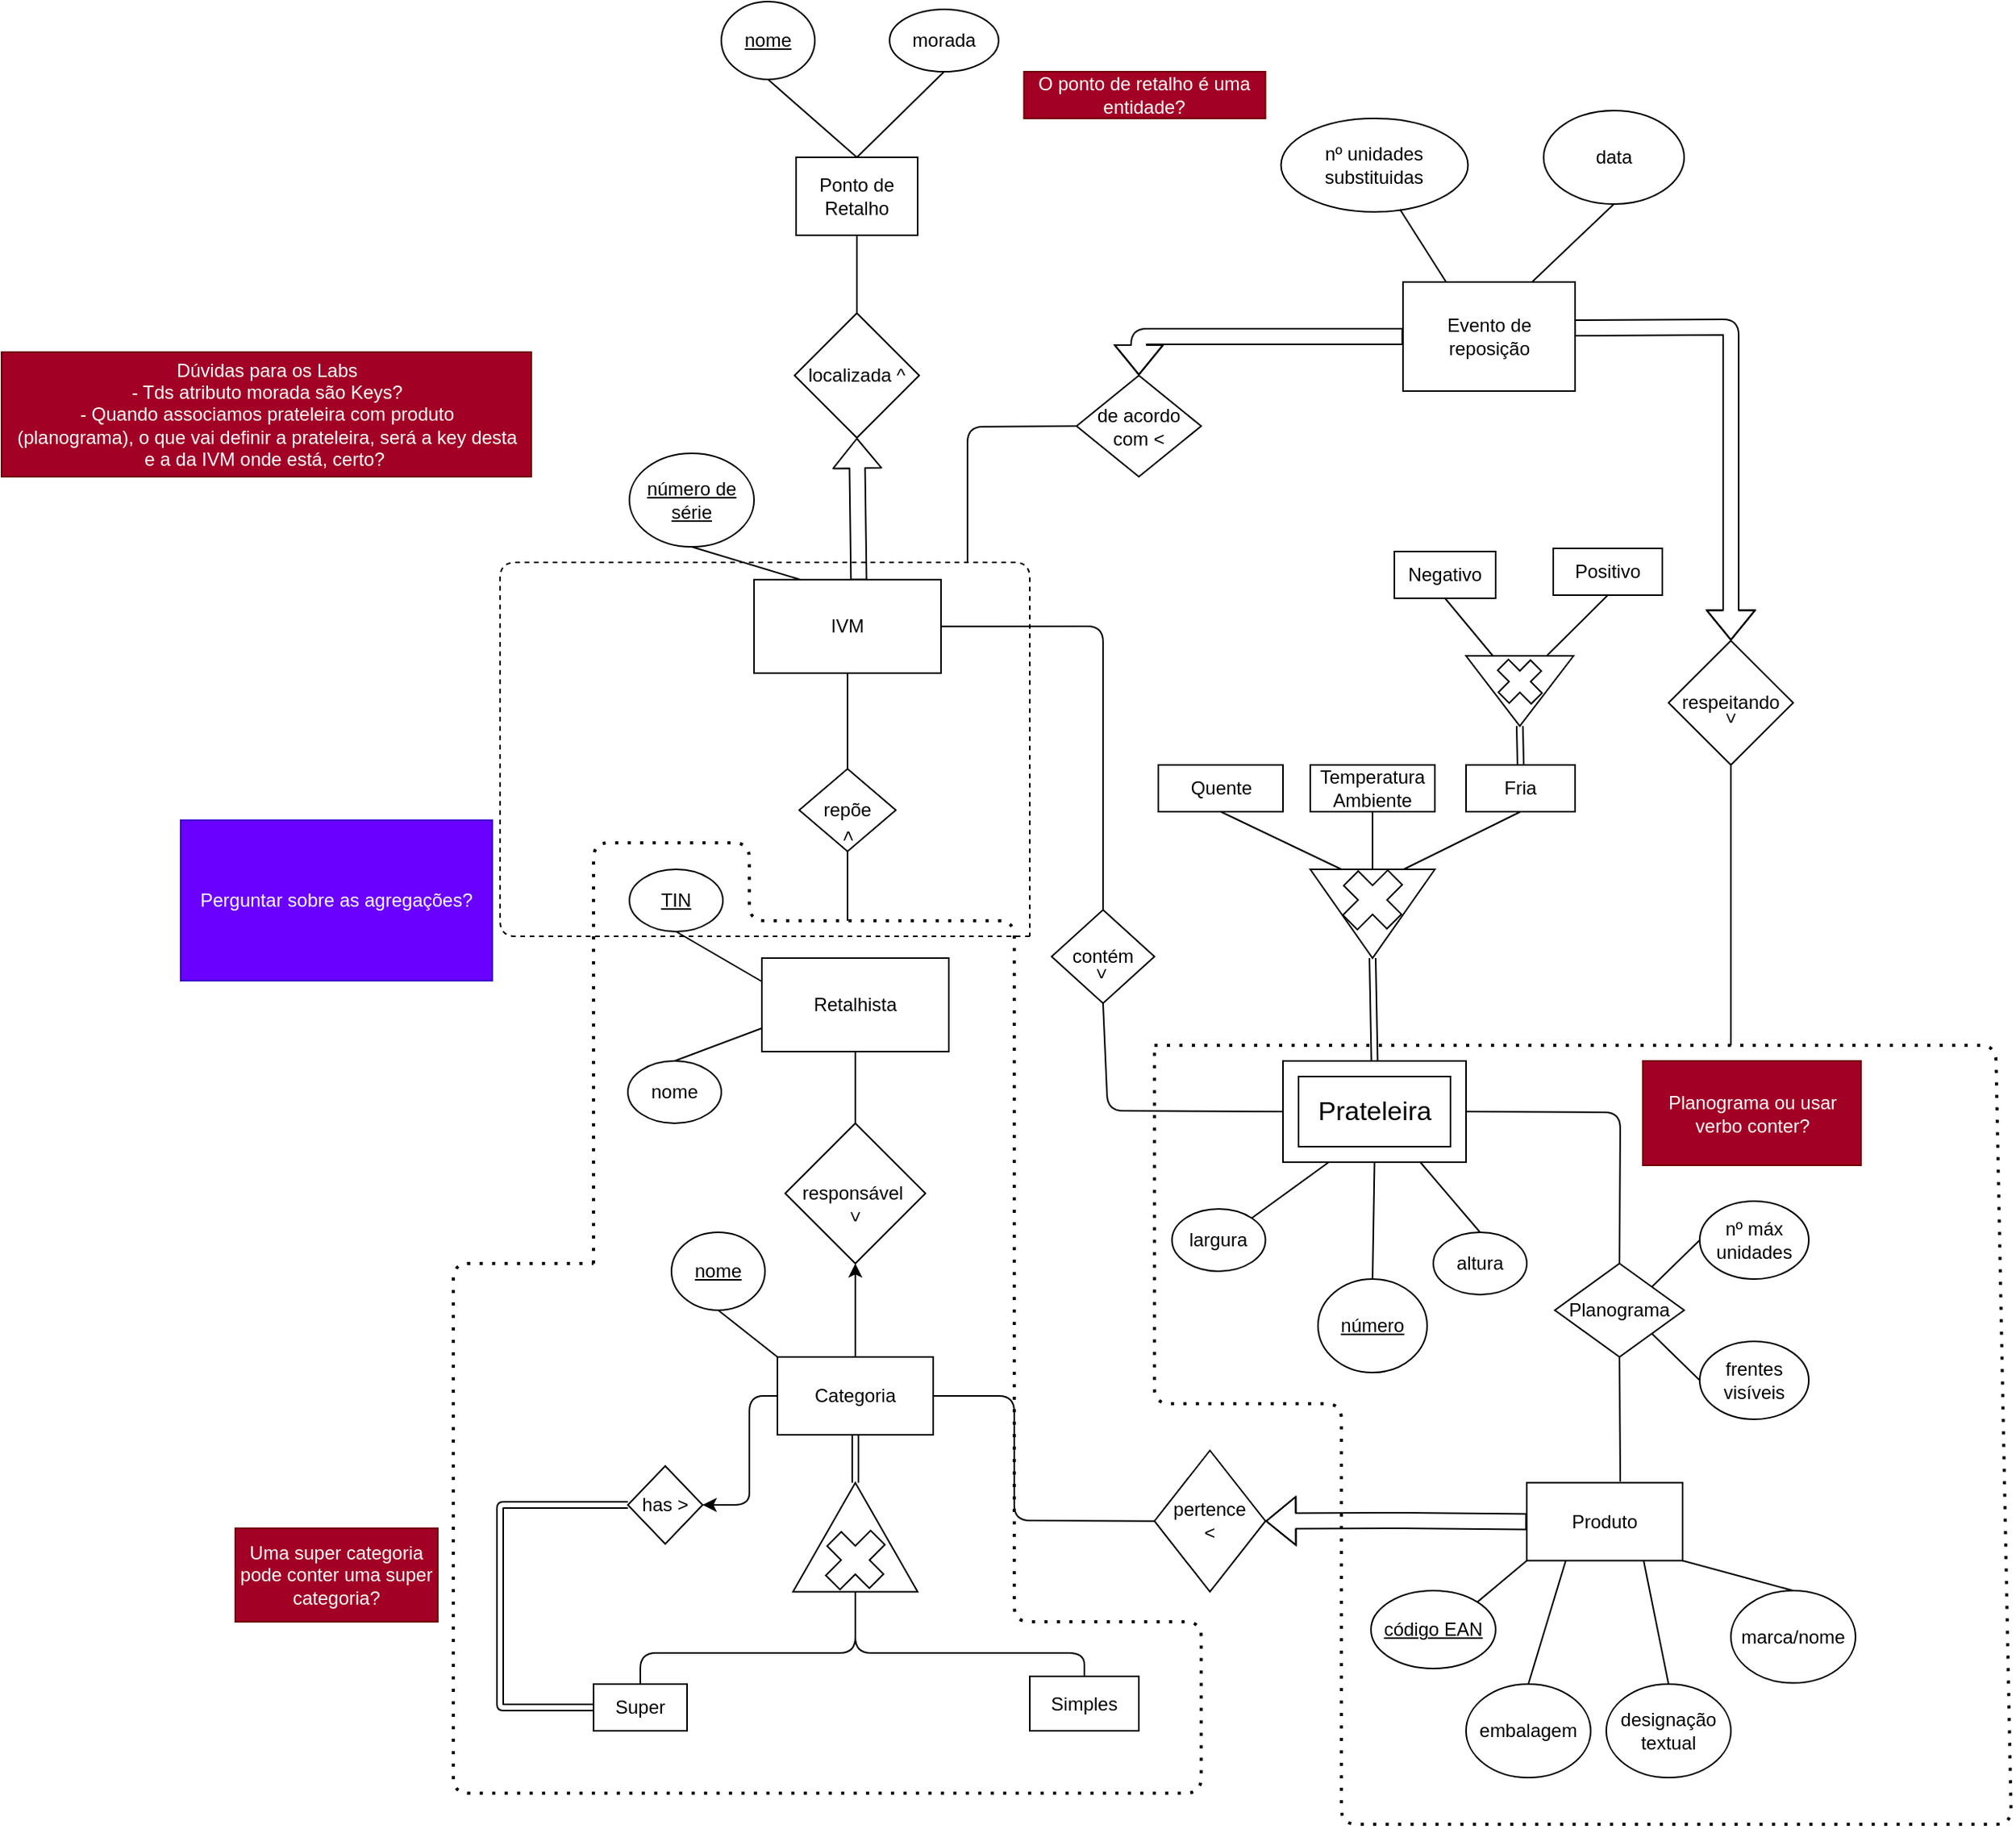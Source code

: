 <mxfile>
    <diagram id="00-uPUe9AZms_T46HA7c" name="Exposição Gulbenkian">
        <mxGraphModel dx="1320" dy="1458" grid="1" gridSize="10" guides="1" tooltips="1" connect="1" arrows="1" fold="1" page="1" pageScale="1" pageWidth="850" pageHeight="1100" math="0" shadow="0">
            <root>
                <mxCell id="0"/>
                <mxCell id="1" parent="0"/>
                <mxCell id="2" value="IVM" style="rounded=0;whiteSpace=wrap;html=1;" parent="1" vertex="1">
                    <mxGeometry x="123" y="41.1" width="120" height="60" as="geometry"/>
                </mxCell>
                <mxCell id="3" value="&lt;u&gt;número de série&lt;/u&gt;" style="ellipse;whiteSpace=wrap;html=1;" parent="1" vertex="1">
                    <mxGeometry x="43" y="-40" width="80" height="60" as="geometry"/>
                </mxCell>
                <mxCell id="7" value="" style="endArrow=none;html=1;exitX=0.5;exitY=1;exitDx=0;exitDy=0;entryX=0.25;entryY=0;entryDx=0;entryDy=0;" parent="1" source="3" target="2" edge="1">
                    <mxGeometry width="50" height="50" relative="1" as="geometry">
                        <mxPoint x="395" y="30" as="sourcePoint"/>
                        <mxPoint x="445" y="-20" as="targetPoint"/>
                    </mxGeometry>
                </mxCell>
                <mxCell id="87" style="edgeStyle=none;html=1;exitX=0.5;exitY=0;exitDx=0;exitDy=0;entryX=0.5;entryY=1;entryDx=0;entryDy=0;" parent="1" source="n_H6tgW4zbTbW25FnDyU-9" target="86" edge="1">
                    <mxGeometry relative="1" as="geometry">
                        <Array as="points"/>
                    </mxGeometry>
                </mxCell>
                <mxCell id="n_H6tgW4zbTbW25FnDyU-9" value="Categoria" style="rounded=0;whiteSpace=wrap;html=1;" parent="1" vertex="1">
                    <mxGeometry x="138" y="540" width="100" height="50" as="geometry"/>
                </mxCell>
                <mxCell id="n_H6tgW4zbTbW25FnDyU-10" value="" style="triangle;whiteSpace=wrap;html=1;direction=north;" parent="1" vertex="1">
                    <mxGeometry x="148" y="620.73" width="80" height="70" as="geometry"/>
                </mxCell>
                <mxCell id="n_H6tgW4zbTbW25FnDyU-11" value="" style="shape=link;html=1;exitX=0.5;exitY=1;exitDx=0;exitDy=0;entryX=1;entryY=0.5;entryDx=0;entryDy=0;" parent="1" source="n_H6tgW4zbTbW25FnDyU-9" target="n_H6tgW4zbTbW25FnDyU-10" edge="1">
                    <mxGeometry width="100" relative="1" as="geometry">
                        <mxPoint x="328" y="570" as="sourcePoint"/>
                        <mxPoint x="428" y="570" as="targetPoint"/>
                    </mxGeometry>
                </mxCell>
                <mxCell id="n_H6tgW4zbTbW25FnDyU-12" value="" style="shape=cross;whiteSpace=wrap;html=1;direction=south;rotation=45;size=0.336;" parent="1" vertex="1">
                    <mxGeometry x="168.84" y="650" width="38.32" height="40.73" as="geometry"/>
                </mxCell>
                <mxCell id="n_H6tgW4zbTbW25FnDyU-13" value="Super" style="rounded=0;whiteSpace=wrap;html=1;" parent="1" vertex="1">
                    <mxGeometry x="20" y="750" width="60" height="30" as="geometry"/>
                </mxCell>
                <mxCell id="n_H6tgW4zbTbW25FnDyU-14" value="" style="endArrow=none;html=1;exitX=0.5;exitY=0;exitDx=0;exitDy=0;entryX=0;entryY=0.5;entryDx=0;entryDy=0;" parent="1" source="n_H6tgW4zbTbW25FnDyU-13" target="n_H6tgW4zbTbW25FnDyU-10" edge="1">
                    <mxGeometry width="50" height="50" relative="1" as="geometry">
                        <mxPoint x="280" y="720" as="sourcePoint"/>
                        <mxPoint x="190" y="700" as="targetPoint"/>
                        <Array as="points">
                            <mxPoint x="50" y="730"/>
                            <mxPoint x="80" y="730"/>
                            <mxPoint x="120" y="730"/>
                            <mxPoint x="188" y="730"/>
                        </Array>
                    </mxGeometry>
                </mxCell>
                <mxCell id="83" style="edgeStyle=none;html=1;exitX=0;exitY=0.5;exitDx=0;exitDy=0;entryX=1;entryY=0.5;entryDx=0;entryDy=0;" parent="1" source="n_H6tgW4zbTbW25FnDyU-9" target="82" edge="1">
                    <mxGeometry relative="1" as="geometry">
                        <Array as="points">
                            <mxPoint x="120" y="565"/>
                            <mxPoint x="120" y="610"/>
                            <mxPoint x="120" y="635"/>
                        </Array>
                    </mxGeometry>
                </mxCell>
                <mxCell id="n_H6tgW4zbTbW25FnDyU-15" value="Simples" style="rounded=0;whiteSpace=wrap;html=1;" parent="1" vertex="1">
                    <mxGeometry x="300" y="745" width="70" height="35" as="geometry"/>
                </mxCell>
                <mxCell id="n_H6tgW4zbTbW25FnDyU-16" value="" style="endArrow=none;html=1;exitX=0.5;exitY=0;exitDx=0;exitDy=0;entryX=0;entryY=0.5;entryDx=0;entryDy=0;" parent="1" source="n_H6tgW4zbTbW25FnDyU-15" target="n_H6tgW4zbTbW25FnDyU-10" edge="1">
                    <mxGeometry width="50" height="50" relative="1" as="geometry">
                        <mxPoint x="280" y="720" as="sourcePoint"/>
                        <mxPoint x="330" y="670" as="targetPoint"/>
                        <Array as="points">
                            <mxPoint x="335" y="730"/>
                            <mxPoint x="260" y="730"/>
                            <mxPoint x="188" y="730"/>
                        </Array>
                    </mxGeometry>
                </mxCell>
                <mxCell id="n_H6tgW4zbTbW25FnDyU-17" value="&lt;u&gt;nome&lt;/u&gt;" style="ellipse;whiteSpace=wrap;html=1;" parent="1" vertex="1">
                    <mxGeometry x="70" y="460" width="60" height="50" as="geometry"/>
                </mxCell>
                <mxCell id="n_H6tgW4zbTbW25FnDyU-18" value="" style="endArrow=none;html=1;exitX=0;exitY=0;exitDx=0;exitDy=0;entryX=0.5;entryY=1;entryDx=0;entryDy=0;" parent="1" source="n_H6tgW4zbTbW25FnDyU-9" target="n_H6tgW4zbTbW25FnDyU-17" edge="1">
                    <mxGeometry width="50" height="50" relative="1" as="geometry">
                        <mxPoint x="280" y="520" as="sourcePoint"/>
                        <mxPoint x="330" y="470" as="targetPoint"/>
                    </mxGeometry>
                </mxCell>
                <mxCell id="fh6w0yjH1MEBk0rbtKuh-10" value="largura" style="ellipse;whiteSpace=wrap;html=1;" parent="1" vertex="1">
                    <mxGeometry x="391.25" y="445" width="60" height="40" as="geometry"/>
                </mxCell>
                <mxCell id="fh6w0yjH1MEBk0rbtKuh-11" value="altura" style="ellipse;whiteSpace=wrap;html=1;" parent="1" vertex="1">
                    <mxGeometry x="559" y="460" width="60" height="40" as="geometry"/>
                </mxCell>
                <mxCell id="fh6w0yjH1MEBk0rbtKuh-12" value="" style="endArrow=none;html=1;entryX=1;entryY=0;entryDx=0;entryDy=0;exitX=0;exitY=0;exitDx=29.375;exitDy=65;exitPerimeter=0;" parent="1" source="pVvuMbzZNNWRI8RjfoYQ-9" target="fh6w0yjH1MEBk0rbtKuh-10" edge="1">
                    <mxGeometry width="50" height="50" relative="1" as="geometry">
                        <mxPoint x="480" y="115.0" as="sourcePoint"/>
                        <mxPoint x="288.957" y="94.255" as="targetPoint"/>
                    </mxGeometry>
                </mxCell>
                <mxCell id="fh6w0yjH1MEBk0rbtKuh-13" value="" style="endArrow=none;html=1;entryX=0.5;entryY=0;entryDx=0;entryDy=0;exitX=0;exitY=0;exitDx=88.125;exitDy=65;exitPerimeter=0;" parent="1" source="pVvuMbzZNNWRI8RjfoYQ-9" target="fh6w0yjH1MEBk0rbtKuh-11" edge="1">
                    <mxGeometry width="50" height="50" relative="1" as="geometry">
                        <mxPoint x="580" y="420" as="sourcePoint"/>
                        <mxPoint x="470" y="80" as="targetPoint"/>
                    </mxGeometry>
                </mxCell>
                <mxCell id="n_H6tgW4zbTbW25FnDyU-20" value="" style="triangle;whiteSpace=wrap;html=1;direction=north;rotation=-180;" parent="1" vertex="1">
                    <mxGeometry x="480" y="227" width="80" height="57" as="geometry"/>
                </mxCell>
                <mxCell id="n_H6tgW4zbTbW25FnDyU-21" value="" style="shape=cross;whiteSpace=wrap;html=1;direction=south;rotation=45;size=0.336;" parent="1" vertex="1">
                    <mxGeometry x="500.42" y="226.27" width="39.16" height="40.73" as="geometry"/>
                </mxCell>
                <mxCell id="pVvuMbzZNNWRI8RjfoYQ-9" value="&lt;font style=&quot;font-size: 17px&quot;&gt;Prateleira&lt;/font&gt;" style="verticalLabelPosition=middle;verticalAlign=middle;html=1;shape=mxgraph.basic.frame;dx=10;fontFamily=Helvetica;labelPosition=center;align=center;" parent="1" vertex="1">
                    <mxGeometry x="462.5" y="350" width="117.5" height="65" as="geometry"/>
                </mxCell>
                <mxCell id="n_H6tgW4zbTbW25FnDyU-23" value="Fria" style="rounded=0;whiteSpace=wrap;html=1;" parent="1" vertex="1">
                    <mxGeometry x="580" y="160" width="70" height="30" as="geometry"/>
                </mxCell>
                <mxCell id="n_H6tgW4zbTbW25FnDyU-25" value="Quente" style="rounded=0;whiteSpace=wrap;html=1;" parent="1" vertex="1">
                    <mxGeometry x="382.5" y="160" width="80" height="30" as="geometry"/>
                </mxCell>
                <mxCell id="fh6w0yjH1MEBk0rbtKuh-14" value="" style="triangle;whiteSpace=wrap;html=1;direction=north;rotation=-180;" parent="1" vertex="1">
                    <mxGeometry x="580" y="90" width="69" height="45" as="geometry"/>
                </mxCell>
                <mxCell id="fh6w0yjH1MEBk0rbtKuh-17" value="Produto" style="rounded=0;whiteSpace=wrap;html=1;" parent="1" vertex="1">
                    <mxGeometry x="619" y="620.73" width="100" height="50" as="geometry"/>
                </mxCell>
                <mxCell id="n_H6tgW4zbTbW25FnDyU-29" value="Negativo" style="rounded=0;whiteSpace=wrap;html=1;" parent="1" vertex="1">
                    <mxGeometry x="534" y="23" width="65" height="30" as="geometry"/>
                </mxCell>
                <mxCell id="n_H6tgW4zbTbW25FnDyU-31" value="Positivo" style="rounded=0;whiteSpace=wrap;html=1;" parent="1" vertex="1">
                    <mxGeometry x="636" y="21" width="70" height="30" as="geometry"/>
                </mxCell>
                <mxCell id="11" value="Temperatura Ambiente" style="rounded=0;whiteSpace=wrap;html=1;" parent="1" vertex="1">
                    <mxGeometry x="480" y="160" width="80" height="30" as="geometry"/>
                </mxCell>
                <mxCell id="12" value="&lt;u&gt;número&lt;/u&gt;" style="ellipse;whiteSpace=wrap;html=1;direction=south;" parent="1" vertex="1">
                    <mxGeometry x="485" y="490" width="70" height="60" as="geometry"/>
                </mxCell>
                <mxCell id="13" value="" style="endArrow=none;html=1;entryX=0;entryY=0.5;entryDx=0;entryDy=0;exitX=0.5;exitY=1;exitDx=0;exitDy=0;exitPerimeter=0;" parent="1" source="pVvuMbzZNNWRI8RjfoYQ-9" target="12" edge="1">
                    <mxGeometry width="50" height="50" relative="1" as="geometry">
                        <mxPoint x="537" y="450" as="sourcePoint"/>
                        <mxPoint x="529" y="470" as="targetPoint"/>
                    </mxGeometry>
                </mxCell>
                <mxCell id="21" value="&lt;u&gt;código EAN&lt;/u&gt;" style="ellipse;whiteSpace=wrap;html=1;" parent="1" vertex="1">
                    <mxGeometry x="519" y="690" width="80" height="50" as="geometry"/>
                </mxCell>
                <mxCell id="22" value="embalagem" style="ellipse;whiteSpace=wrap;html=1;" parent="1" vertex="1">
                    <mxGeometry x="580" y="750" width="80" height="60" as="geometry"/>
                </mxCell>
                <mxCell id="23" value="designação textual" style="ellipse;whiteSpace=wrap;html=1;" parent="1" vertex="1">
                    <mxGeometry x="670" y="750" width="80" height="60" as="geometry"/>
                </mxCell>
                <mxCell id="24" value="marca/nome" style="ellipse;whiteSpace=wrap;html=1;" parent="1" vertex="1">
                    <mxGeometry x="750" y="690" width="80" height="59.27" as="geometry"/>
                </mxCell>
                <mxCell id="25" value="" style="endArrow=none;html=1;entryX=0;entryY=1;entryDx=0;entryDy=0;exitX=1;exitY=0;exitDx=0;exitDy=0;" parent="1" source="21" target="fh6w0yjH1MEBk0rbtKuh-17" edge="1">
                    <mxGeometry width="50" height="50" relative="1" as="geometry">
                        <mxPoint x="470" y="710" as="sourcePoint"/>
                        <mxPoint x="520" y="660" as="targetPoint"/>
                    </mxGeometry>
                </mxCell>
                <mxCell id="26" value="" style="endArrow=none;html=1;entryX=0.25;entryY=1;entryDx=0;entryDy=0;exitX=0.5;exitY=0;exitDx=0;exitDy=0;" parent="1" source="22" target="fh6w0yjH1MEBk0rbtKuh-17" edge="1">
                    <mxGeometry width="50" height="50" relative="1" as="geometry">
                        <mxPoint x="470" y="710" as="sourcePoint"/>
                        <mxPoint x="520" y="660" as="targetPoint"/>
                    </mxGeometry>
                </mxCell>
                <mxCell id="27" value="" style="endArrow=none;html=1;entryX=0.75;entryY=1;entryDx=0;entryDy=0;exitX=0.5;exitY=0;exitDx=0;exitDy=0;" parent="1" source="23" target="fh6w0yjH1MEBk0rbtKuh-17" edge="1">
                    <mxGeometry width="50" height="50" relative="1" as="geometry">
                        <mxPoint x="470" y="710" as="sourcePoint"/>
                        <mxPoint x="520" y="660" as="targetPoint"/>
                    </mxGeometry>
                </mxCell>
                <mxCell id="28" value="" style="endArrow=none;html=1;entryX=1;entryY=1;entryDx=0;entryDy=0;exitX=0.5;exitY=0;exitDx=0;exitDy=0;" parent="1" source="24" target="fh6w0yjH1MEBk0rbtKuh-17" edge="1">
                    <mxGeometry width="50" height="50" relative="1" as="geometry">
                        <mxPoint x="470" y="710" as="sourcePoint"/>
                        <mxPoint x="520" y="660" as="targetPoint"/>
                    </mxGeometry>
                </mxCell>
                <mxCell id="29" value="Planograma" style="rhombus;whiteSpace=wrap;html=1;" parent="1" vertex="1">
                    <mxGeometry x="637" y="480" width="83" height="60" as="geometry"/>
                </mxCell>
                <mxCell id="31" value="Retalhista" style="rounded=0;whiteSpace=wrap;html=1;" parent="1" vertex="1">
                    <mxGeometry x="128" y="284" width="120" height="60" as="geometry"/>
                </mxCell>
                <mxCell id="32" value="&lt;u&gt;TIN&lt;/u&gt;" style="ellipse;whiteSpace=wrap;html=1;" parent="1" vertex="1">
                    <mxGeometry x="43" y="227" width="60" height="40" as="geometry"/>
                </mxCell>
                <mxCell id="33" value="nome" style="ellipse;whiteSpace=wrap;html=1;" parent="1" vertex="1">
                    <mxGeometry x="42" y="350" width="60" height="40" as="geometry"/>
                </mxCell>
                <mxCell id="34" value="" style="endArrow=none;html=1;entryX=0.5;entryY=1;entryDx=0;entryDy=0;exitX=0;exitY=0.25;exitDx=0;exitDy=0;" parent="1" source="31" target="32" edge="1">
                    <mxGeometry width="50" height="50" relative="1" as="geometry">
                        <mxPoint x="470" y="260" as="sourcePoint"/>
                        <mxPoint x="520" y="210" as="targetPoint"/>
                    </mxGeometry>
                </mxCell>
                <mxCell id="35" value="" style="endArrow=none;html=1;entryX=0;entryY=0.75;entryDx=0;entryDy=0;exitX=0.5;exitY=0;exitDx=0;exitDy=0;" parent="1" source="33" target="31" edge="1">
                    <mxGeometry width="50" height="50" relative="1" as="geometry">
                        <mxPoint x="470" y="260" as="sourcePoint"/>
                        <mxPoint x="520" y="210" as="targetPoint"/>
                    </mxGeometry>
                </mxCell>
                <mxCell id="39" value="pertence&lt;br&gt;&amp;lt;" style="rhombus;whiteSpace=wrap;html=1;" parent="1" vertex="1">
                    <mxGeometry x="380" y="600" width="71.25" height="90.73" as="geometry"/>
                </mxCell>
                <mxCell id="43" value="" style="shape=flexArrow;endArrow=classic;html=1;exitX=0;exitY=0.5;exitDx=0;exitDy=0;entryX=1;entryY=0.5;entryDx=0;entryDy=0;" parent="1" source="fh6w0yjH1MEBk0rbtKuh-17" target="39" edge="1">
                    <mxGeometry width="50" height="50" relative="1" as="geometry">
                        <mxPoint x="400" y="520" as="sourcePoint"/>
                        <mxPoint x="450" y="470" as="targetPoint"/>
                        <Array as="points">
                            <mxPoint x="540" y="645"/>
                        </Array>
                    </mxGeometry>
                </mxCell>
                <mxCell id="44" value="" style="endArrow=none;html=1;exitX=1;exitY=0.5;exitDx=0;exitDy=0;entryX=0;entryY=0.5;entryDx=0;entryDy=0;" parent="1" source="n_H6tgW4zbTbW25FnDyU-9" target="39" edge="1">
                    <mxGeometry width="50" height="50" relative="1" as="geometry">
                        <mxPoint x="400" y="520" as="sourcePoint"/>
                        <mxPoint x="450" y="470" as="targetPoint"/>
                        <Array as="points">
                            <mxPoint x="290" y="565"/>
                            <mxPoint x="290" y="645"/>
                        </Array>
                    </mxGeometry>
                </mxCell>
                <mxCell id="51" value="" style="endArrow=none;html=1;entryX=1;entryY=0.5;entryDx=0;entryDy=0;entryPerimeter=0;exitX=0.5;exitY=0;exitDx=0;exitDy=0;" parent="1" source="29" target="pVvuMbzZNNWRI8RjfoYQ-9" edge="1">
                    <mxGeometry width="50" height="50" relative="1" as="geometry">
                        <mxPoint x="400" y="420" as="sourcePoint"/>
                        <mxPoint x="450" y="370" as="targetPoint"/>
                        <Array as="points">
                            <mxPoint x="679" y="383"/>
                        </Array>
                    </mxGeometry>
                </mxCell>
                <mxCell id="52" value="" style="shape=link;html=1;exitX=1;exitY=0.5;exitDx=0;exitDy=0;entryX=0.5;entryY=0;entryDx=0;entryDy=0;entryPerimeter=0;" parent="1" source="n_H6tgW4zbTbW25FnDyU-20" target="pVvuMbzZNNWRI8RjfoYQ-9" edge="1">
                    <mxGeometry width="100" relative="1" as="geometry">
                        <mxPoint x="380" y="400" as="sourcePoint"/>
                        <mxPoint x="480" y="400" as="targetPoint"/>
                    </mxGeometry>
                </mxCell>
                <mxCell id="59" value="" style="shape=link;html=1;entryX=0.5;entryY=0;entryDx=0;entryDy=0;exitX=1;exitY=0.5;exitDx=0;exitDy=0;" parent="1" source="fh6w0yjH1MEBk0rbtKuh-14" target="n_H6tgW4zbTbW25FnDyU-23" edge="1">
                    <mxGeometry width="100" relative="1" as="geometry">
                        <mxPoint x="380" y="400" as="sourcePoint"/>
                        <mxPoint x="480" y="400" as="targetPoint"/>
                    </mxGeometry>
                </mxCell>
                <mxCell id="61" value="" style="endArrow=none;html=1;entryX=0.5;entryY=1;entryDx=0;entryDy=0;exitX=0;exitY=0.75;exitDx=0;exitDy=0;" parent="1" source="fh6w0yjH1MEBk0rbtKuh-14" target="n_H6tgW4zbTbW25FnDyU-29" edge="1">
                    <mxGeometry width="50" height="50" relative="1" as="geometry">
                        <mxPoint x="400" y="420" as="sourcePoint"/>
                        <mxPoint x="450" y="370" as="targetPoint"/>
                    </mxGeometry>
                </mxCell>
                <mxCell id="62" value="" style="endArrow=none;html=1;entryX=0.5;entryY=1;entryDx=0;entryDy=0;exitX=0;exitY=0.25;exitDx=0;exitDy=0;" parent="1" source="fh6w0yjH1MEBk0rbtKuh-14" target="n_H6tgW4zbTbW25FnDyU-31" edge="1">
                    <mxGeometry width="50" height="50" relative="1" as="geometry">
                        <mxPoint x="690" y="110" as="sourcePoint"/>
                        <mxPoint x="450" y="370" as="targetPoint"/>
                    </mxGeometry>
                </mxCell>
                <mxCell id="64" value="" style="endArrow=none;html=1;entryX=0.5;entryY=1;entryDx=0;entryDy=0;exitX=0;exitY=0.25;exitDx=0;exitDy=0;" parent="1" source="n_H6tgW4zbTbW25FnDyU-20" target="n_H6tgW4zbTbW25FnDyU-23" edge="1">
                    <mxGeometry width="50" height="50" relative="1" as="geometry">
                        <mxPoint x="560" y="420" as="sourcePoint"/>
                        <mxPoint x="610" y="370" as="targetPoint"/>
                    </mxGeometry>
                </mxCell>
                <mxCell id="67" value="" style="endArrow=none;html=1;entryX=0.5;entryY=1;entryDx=0;entryDy=0;exitX=0;exitY=0.5;exitDx=0;exitDy=0;" parent="1" source="n_H6tgW4zbTbW25FnDyU-20" target="11" edge="1">
                    <mxGeometry width="50" height="50" relative="1" as="geometry">
                        <mxPoint x="560" y="420" as="sourcePoint"/>
                        <mxPoint x="610" y="370" as="targetPoint"/>
                    </mxGeometry>
                </mxCell>
                <mxCell id="68" value="" style="endArrow=none;html=1;entryX=0.5;entryY=1;entryDx=0;entryDy=0;exitX=0;exitY=0.75;exitDx=0;exitDy=0;" parent="1" source="n_H6tgW4zbTbW25FnDyU-20" target="n_H6tgW4zbTbW25FnDyU-25" edge="1">
                    <mxGeometry width="50" height="50" relative="1" as="geometry">
                        <mxPoint x="560" y="420" as="sourcePoint"/>
                        <mxPoint x="610" y="370" as="targetPoint"/>
                    </mxGeometry>
                </mxCell>
                <mxCell id="71" value="" style="shape=cross;whiteSpace=wrap;html=1;direction=south;rotation=45;size=0.336;" parent="1" vertex="1">
                    <mxGeometry x="599.31" y="91.96" width="30.47" height="29.14" as="geometry"/>
                </mxCell>
                <mxCell id="76" value="nº máx&lt;br&gt;unidades" style="ellipse;whiteSpace=wrap;html=1;" parent="1" vertex="1">
                    <mxGeometry x="730" y="440" width="70" height="50" as="geometry"/>
                </mxCell>
                <mxCell id="77" value="frentes visíveis" style="ellipse;whiteSpace=wrap;html=1;" parent="1" vertex="1">
                    <mxGeometry x="730" y="530" width="70" height="50" as="geometry"/>
                </mxCell>
                <mxCell id="78" value="" style="endArrow=none;html=1;entryX=0;entryY=0.5;entryDx=0;entryDy=0;exitX=1;exitY=0;exitDx=0;exitDy=0;" parent="1" source="29" target="76" edge="1">
                    <mxGeometry width="50" height="50" relative="1" as="geometry">
                        <mxPoint x="680" y="490" as="sourcePoint"/>
                        <mxPoint x="730" y="440" as="targetPoint"/>
                    </mxGeometry>
                </mxCell>
                <mxCell id="79" value="" style="endArrow=none;html=1;entryX=0;entryY=0.5;entryDx=0;entryDy=0;exitX=1;exitY=1;exitDx=0;exitDy=0;" parent="1" source="29" target="77" edge="1">
                    <mxGeometry width="50" height="50" relative="1" as="geometry">
                        <mxPoint x="680" y="490" as="sourcePoint"/>
                        <mxPoint x="730" y="440" as="targetPoint"/>
                    </mxGeometry>
                </mxCell>
                <mxCell id="82" value="has &amp;gt;" style="rhombus;whiteSpace=wrap;html=1;" parent="1" vertex="1">
                    <mxGeometry x="42" y="610" width="48" height="50" as="geometry"/>
                </mxCell>
                <mxCell id="84" value="" style="shape=link;html=1;exitX=0;exitY=0.5;exitDx=0;exitDy=0;entryX=0;entryY=0.5;entryDx=0;entryDy=0;" parent="1" source="n_H6tgW4zbTbW25FnDyU-13" target="82" edge="1">
                    <mxGeometry width="100" relative="1" as="geometry">
                        <mxPoint x="260" y="680" as="sourcePoint"/>
                        <mxPoint x="360" y="680" as="targetPoint"/>
                        <Array as="points">
                            <mxPoint x="-40" y="765"/>
                            <mxPoint x="-40" y="700"/>
                            <mxPoint x="-40" y="635"/>
                        </Array>
                    </mxGeometry>
                </mxCell>
                <mxCell id="86" value="responsável&amp;nbsp;" style="rhombus;whiteSpace=wrap;html=1;" parent="1" vertex="1">
                    <mxGeometry x="143" y="390" width="90" height="90" as="geometry"/>
                </mxCell>
                <mxCell id="88" value="" style="endArrow=none;html=1;exitX=0.5;exitY=0;exitDx=0;exitDy=0;entryX=0.5;entryY=1;entryDx=0;entryDy=0;" parent="1" source="86" target="31" edge="1">
                    <mxGeometry width="50" height="50" relative="1" as="geometry">
                        <mxPoint x="280" y="400" as="sourcePoint"/>
                        <mxPoint x="330" y="350" as="targetPoint"/>
                    </mxGeometry>
                </mxCell>
                <mxCell id="89" value="repõe" style="rhombus;whiteSpace=wrap;html=1;" parent="1" vertex="1">
                    <mxGeometry x="152" y="162.5" width="62" height="53" as="geometry"/>
                </mxCell>
                <mxCell id="90" value="" style="endArrow=none;html=1;exitX=0.5;exitY=0;exitDx=0;exitDy=0;entryX=0.5;entryY=1;entryDx=0;entryDy=0;" parent="1" source="89" target="2" edge="1">
                    <mxGeometry width="50" height="50" relative="1" as="geometry">
                        <mxPoint x="300" y="200" as="sourcePoint"/>
                        <mxPoint x="350" y="150" as="targetPoint"/>
                    </mxGeometry>
                </mxCell>
                <mxCell id="91" value="" style="endArrow=none;html=1;entryX=0.5;entryY=1;entryDx=0;entryDy=0;" parent="1" target="89" edge="1">
                    <mxGeometry width="50" height="50" relative="1" as="geometry">
                        <mxPoint x="183" y="260" as="sourcePoint"/>
                        <mxPoint x="350" y="150" as="targetPoint"/>
                    </mxGeometry>
                </mxCell>
                <mxCell id="96" value="contém&lt;br&gt;" style="rhombus;whiteSpace=wrap;html=1;" parent="1" vertex="1">
                    <mxGeometry x="314" y="253" width="66" height="60" as="geometry"/>
                </mxCell>
                <mxCell id="97" value="" style="endArrow=none;html=1;exitX=1;exitY=0.5;exitDx=0;exitDy=0;entryX=0.5;entryY=0;entryDx=0;entryDy=0;" parent="1" source="2" target="96" edge="1">
                    <mxGeometry width="50" height="50" relative="1" as="geometry">
                        <mxPoint x="350" y="320" as="sourcePoint"/>
                        <mxPoint x="400" y="270" as="targetPoint"/>
                        <Array as="points">
                            <mxPoint x="347" y="71"/>
                            <mxPoint x="347" y="151"/>
                        </Array>
                    </mxGeometry>
                </mxCell>
                <mxCell id="98" value="" style="endArrow=none;html=1;exitX=0.5;exitY=1;exitDx=0;exitDy=0;entryX=0;entryY=0.5;entryDx=0;entryDy=0;entryPerimeter=0;" parent="1" source="96" target="pVvuMbzZNNWRI8RjfoYQ-9" edge="1">
                    <mxGeometry width="50" height="50" relative="1" as="geometry">
                        <mxPoint x="350" y="320" as="sourcePoint"/>
                        <mxPoint x="420" y="384" as="targetPoint"/>
                        <Array as="points">
                            <mxPoint x="350" y="382"/>
                        </Array>
                    </mxGeometry>
                </mxCell>
                <mxCell id="99" value="&amp;lt;" style="text;html=1;strokeColor=none;fillColor=none;align=center;verticalAlign=middle;whiteSpace=wrap;rounded=0;rotation=-90;" parent="1" vertex="1">
                    <mxGeometry x="331" y="284" width="30" height="20" as="geometry"/>
                </mxCell>
                <mxCell id="101" value="&amp;lt;" style="text;html=1;strokeColor=none;fillColor=none;align=center;verticalAlign=middle;whiteSpace=wrap;rounded=0;rotation=90;" parent="1" vertex="1">
                    <mxGeometry x="168.84" y="195.5" width="30" height="20" as="geometry"/>
                </mxCell>
                <mxCell id="102" value="&amp;lt;" style="text;html=1;strokeColor=none;fillColor=none;align=center;verticalAlign=middle;whiteSpace=wrap;rounded=0;rotation=-90;" parent="1" vertex="1">
                    <mxGeometry x="173" y="440" width="30" height="20" as="geometry"/>
                </mxCell>
                <mxCell id="103" value="" style="endArrow=none;dashed=1;html=1;dashPattern=1 3;strokeWidth=2;" parent="1" edge="1">
                    <mxGeometry width="50" height="50" relative="1" as="geometry">
                        <mxPoint x="20" y="480" as="sourcePoint"/>
                        <mxPoint x="20" y="480" as="targetPoint"/>
                        <Array as="points">
                            <mxPoint x="20" y="210"/>
                            <mxPoint x="80" y="210"/>
                            <mxPoint x="120" y="210"/>
                            <mxPoint x="120" y="260"/>
                            <mxPoint x="290" y="260"/>
                            <mxPoint x="290" y="710"/>
                            <mxPoint x="410" y="710"/>
                            <mxPoint x="410" y="820"/>
                            <mxPoint x="-70" y="820"/>
                            <mxPoint x="-70" y="480"/>
                        </Array>
                    </mxGeometry>
                </mxCell>
                <mxCell id="105" value="Dúvidas para os Labs&lt;br&gt;- Tds atributo morada são Keys?&lt;br&gt;- Quando associamos prateleira com produto&lt;br&gt;(planograma), o que vai definir a prateleira, será a key desta&lt;br&gt;e a da IVM onde está, certo?&amp;nbsp;" style="text;html=1;align=center;verticalAlign=middle;resizable=0;points=[];autosize=1;strokeColor=#6F0000;fillColor=#a20025;fontColor=#ffffff;" parent="1" vertex="1">
                    <mxGeometry x="-360" y="-105" width="340" height="80" as="geometry"/>
                </mxCell>
                <mxCell id="106" value="Ponto de Retalho" style="rounded=0;whiteSpace=wrap;html=1;" parent="1" vertex="1">
                    <mxGeometry x="150" y="-230" width="78" height="50" as="geometry"/>
                </mxCell>
                <mxCell id="107" value="&lt;u&gt;nome&lt;/u&gt;" style="ellipse;whiteSpace=wrap;html=1;" parent="1" vertex="1">
                    <mxGeometry x="102" y="-330" width="60" height="50" as="geometry"/>
                </mxCell>
                <mxCell id="108" value="morada" style="ellipse;whiteSpace=wrap;html=1;" parent="1" vertex="1">
                    <mxGeometry x="210" y="-325" width="70" height="40" as="geometry"/>
                </mxCell>
                <mxCell id="112" value="" style="endArrow=none;html=1;exitX=0.5;exitY=0;exitDx=0;exitDy=0;entryX=0.5;entryY=1;entryDx=0;entryDy=0;" parent="1" source="106" target="108" edge="1">
                    <mxGeometry width="50" height="50" relative="1" as="geometry">
                        <mxPoint x="370" y="-60" as="sourcePoint"/>
                        <mxPoint x="420" y="-110" as="targetPoint"/>
                    </mxGeometry>
                </mxCell>
                <mxCell id="113" value="" style="endArrow=none;html=1;exitX=0.5;exitY=0;exitDx=0;exitDy=0;entryX=0.5;entryY=1;entryDx=0;entryDy=0;" parent="1" source="106" target="107" edge="1">
                    <mxGeometry width="50" height="50" relative="1" as="geometry">
                        <mxPoint x="370" y="-60" as="sourcePoint"/>
                        <mxPoint x="420" y="-110" as="targetPoint"/>
                    </mxGeometry>
                </mxCell>
                <mxCell id="116" value="localizada ^" style="rhombus;whiteSpace=wrap;html=1;" parent="1" vertex="1">
                    <mxGeometry x="149" y="-130" width="80" height="80" as="geometry"/>
                </mxCell>
                <mxCell id="117" value="" style="endArrow=none;html=1;exitX=0.5;exitY=0;exitDx=0;exitDy=0;entryX=0.5;entryY=1;entryDx=0;entryDy=0;" parent="1" source="116" target="106" edge="1">
                    <mxGeometry width="50" height="50" relative="1" as="geometry">
                        <mxPoint x="370" y="-60" as="sourcePoint"/>
                        <mxPoint x="420" y="-110" as="targetPoint"/>
                    </mxGeometry>
                </mxCell>
                <mxCell id="118" value="" style="shape=flexArrow;endArrow=classic;html=1;entryX=0.5;entryY=1;entryDx=0;entryDy=0;exitX=0.56;exitY=0.003;exitDx=0;exitDy=0;exitPerimeter=0;" parent="1" source="2" target="116" edge="1">
                    <mxGeometry width="50" height="50" relative="1" as="geometry">
                        <mxPoint x="189" y="40" as="sourcePoint"/>
                        <mxPoint x="420" y="-110" as="targetPoint"/>
                    </mxGeometry>
                </mxCell>
                <mxCell id="120" value="Uma super categoria pode conter uma super categoria?" style="text;html=1;strokeColor=#6F0000;fillColor=#a20025;align=center;verticalAlign=middle;whiteSpace=wrap;rounded=0;fontColor=#ffffff;" parent="1" vertex="1">
                    <mxGeometry x="-210" y="650" width="130" height="60" as="geometry"/>
                </mxCell>
                <mxCell id="121" value="Perguntar sobre as agregações?" style="text;html=1;strokeColor=#3700CC;fillColor=#6a00ff;align=center;verticalAlign=middle;whiteSpace=wrap;rounded=0;fontColor=#ffffff;" parent="1" vertex="1">
                    <mxGeometry x="-245" y="195.5" width="200" height="103" as="geometry"/>
                </mxCell>
                <mxCell id="126" value="O ponto de retalho é uma entidade?" style="text;html=1;strokeColor=#6F0000;fillColor=#a20025;align=center;verticalAlign=middle;whiteSpace=wrap;rounded=0;fontColor=#ffffff;" parent="1" vertex="1">
                    <mxGeometry x="296.25" y="-285" width="155" height="30" as="geometry"/>
                </mxCell>
                <mxCell id="127" value="Planograma ou usar verbo conter?" style="text;html=1;strokeColor=#6F0000;fillColor=#a20025;align=center;verticalAlign=middle;whiteSpace=wrap;rounded=0;fontColor=#ffffff;" parent="1" vertex="1">
                    <mxGeometry x="693.5" y="350" width="140" height="67" as="geometry"/>
                </mxCell>
                <mxCell id="129" value="" style="endArrow=none;dashed=1;html=1;dashPattern=1 3;strokeWidth=2;" parent="1" edge="1">
                    <mxGeometry width="50" height="50" relative="1" as="geometry">
                        <mxPoint x="380" y="340" as="sourcePoint"/>
                        <mxPoint x="380" y="340" as="targetPoint"/>
                        <Array as="points">
                            <mxPoint x="920" y="340"/>
                            <mxPoint x="930" y="840"/>
                            <mxPoint x="500" y="840"/>
                            <mxPoint x="500" y="570"/>
                            <mxPoint x="380" y="570"/>
                        </Array>
                    </mxGeometry>
                </mxCell>
                <mxCell id="130" value="" style="endArrow=none;html=1;entryX=0.5;entryY=1;entryDx=0;entryDy=0;" parent="1" target="29" edge="1">
                    <mxGeometry width="50" height="50" relative="1" as="geometry">
                        <mxPoint x="679" y="620" as="sourcePoint"/>
                        <mxPoint x="450" y="450" as="targetPoint"/>
                    </mxGeometry>
                </mxCell>
                <mxCell id="132" value="" style="endArrow=none;dashed=1;html=1;" parent="1" edge="1">
                    <mxGeometry width="50" height="50" relative="1" as="geometry">
                        <mxPoint x="300" y="270" as="sourcePoint"/>
                        <mxPoint x="300" y="270" as="targetPoint"/>
                        <Array as="points">
                            <mxPoint x="-40" y="270"/>
                            <mxPoint x="-40" y="30"/>
                            <mxPoint x="180" y="30"/>
                            <mxPoint x="300" y="30"/>
                        </Array>
                    </mxGeometry>
                </mxCell>
                <mxCell id="134" value="Evento de reposição" style="rounded=0;whiteSpace=wrap;html=1;" parent="1" vertex="1">
                    <mxGeometry x="539.58" y="-150" width="110.42" height="70" as="geometry"/>
                </mxCell>
                <mxCell id="137" value="respeitando" style="rhombus;whiteSpace=wrap;html=1;" parent="1" vertex="1">
                    <mxGeometry x="710" y="80.25" width="80" height="79.75" as="geometry"/>
                </mxCell>
                <mxCell id="138" value="" style="endArrow=none;html=1;entryX=0.5;entryY=1;entryDx=0;entryDy=0;" parent="1" target="137" edge="1">
                    <mxGeometry width="50" height="50" relative="1" as="geometry">
                        <mxPoint x="750" y="340" as="sourcePoint"/>
                        <mxPoint x="450" y="240" as="targetPoint"/>
                    </mxGeometry>
                </mxCell>
                <mxCell id="139" value="de acordo com &amp;lt;" style="rhombus;whiteSpace=wrap;html=1;" parent="1" vertex="1">
                    <mxGeometry x="330" y="-90" width="80" height="65" as="geometry"/>
                </mxCell>
                <mxCell id="140" value="" style="endArrow=none;html=1;entryX=0;entryY=0.5;entryDx=0;entryDy=0;" parent="1" target="139" edge="1">
                    <mxGeometry width="50" height="50" relative="1" as="geometry">
                        <mxPoint x="260" y="30" as="sourcePoint"/>
                        <mxPoint x="450" y="140" as="targetPoint"/>
                        <Array as="points">
                            <mxPoint x="260" y="-57"/>
                        </Array>
                    </mxGeometry>
                </mxCell>
                <mxCell id="142" value="nº unidades substituidas" style="ellipse;whiteSpace=wrap;html=1;" parent="1" vertex="1">
                    <mxGeometry x="461.25" y="-255" width="120" height="60" as="geometry"/>
                </mxCell>
                <mxCell id="143" value="data" style="ellipse;whiteSpace=wrap;html=1;" parent="1" vertex="1">
                    <mxGeometry x="629.78" y="-260" width="90.22" height="60" as="geometry"/>
                </mxCell>
                <mxCell id="144" value="" style="endArrow=none;html=1;entryX=0.636;entryY=0.973;entryDx=0;entryDy=0;entryPerimeter=0;exitX=0.25;exitY=0;exitDx=0;exitDy=0;" parent="1" source="134" target="142" edge="1">
                    <mxGeometry width="50" height="50" relative="1" as="geometry">
                        <mxPoint x="400" y="-30" as="sourcePoint"/>
                        <mxPoint x="450" y="-80" as="targetPoint"/>
                    </mxGeometry>
                </mxCell>
                <mxCell id="145" value="" style="endArrow=none;html=1;entryX=0.5;entryY=1;entryDx=0;entryDy=0;exitX=0.75;exitY=0;exitDx=0;exitDy=0;" parent="1" source="134" target="143" edge="1">
                    <mxGeometry width="50" height="50" relative="1" as="geometry">
                        <mxPoint x="400" y="-30" as="sourcePoint"/>
                        <mxPoint x="450" y="-80" as="targetPoint"/>
                    </mxGeometry>
                </mxCell>
                <mxCell id="146" value="&amp;lt;" style="text;html=1;strokeColor=none;fillColor=none;align=center;verticalAlign=middle;whiteSpace=wrap;rounded=0;rotation=-90;" parent="1" vertex="1">
                    <mxGeometry x="735" y="120" width="30" height="20" as="geometry"/>
                </mxCell>
                <mxCell id="149" value="" style="shape=flexArrow;endArrow=classic;html=1;exitX=0.996;exitY=0.421;exitDx=0;exitDy=0;exitPerimeter=0;entryX=0.5;entryY=0;entryDx=0;entryDy=0;" parent="1" source="134" target="137" edge="1">
                    <mxGeometry width="50" height="50" relative="1" as="geometry">
                        <mxPoint x="470" y="70" as="sourcePoint"/>
                        <mxPoint x="520" y="20" as="targetPoint"/>
                        <Array as="points">
                            <mxPoint x="750" y="-121"/>
                        </Array>
                    </mxGeometry>
                </mxCell>
                <mxCell id="150" value="" style="shape=flexArrow;endArrow=classic;html=1;exitX=0;exitY=0.5;exitDx=0;exitDy=0;entryX=0.5;entryY=0;entryDx=0;entryDy=0;" parent="1" source="134" target="139" edge="1">
                    <mxGeometry width="50" height="50" relative="1" as="geometry">
                        <mxPoint x="470" y="70" as="sourcePoint"/>
                        <mxPoint x="520" y="20" as="targetPoint"/>
                        <Array as="points">
                            <mxPoint x="370" y="-115"/>
                        </Array>
                    </mxGeometry>
                </mxCell>
            </root>
        </mxGraphModel>
    </diagram>
</mxfile>